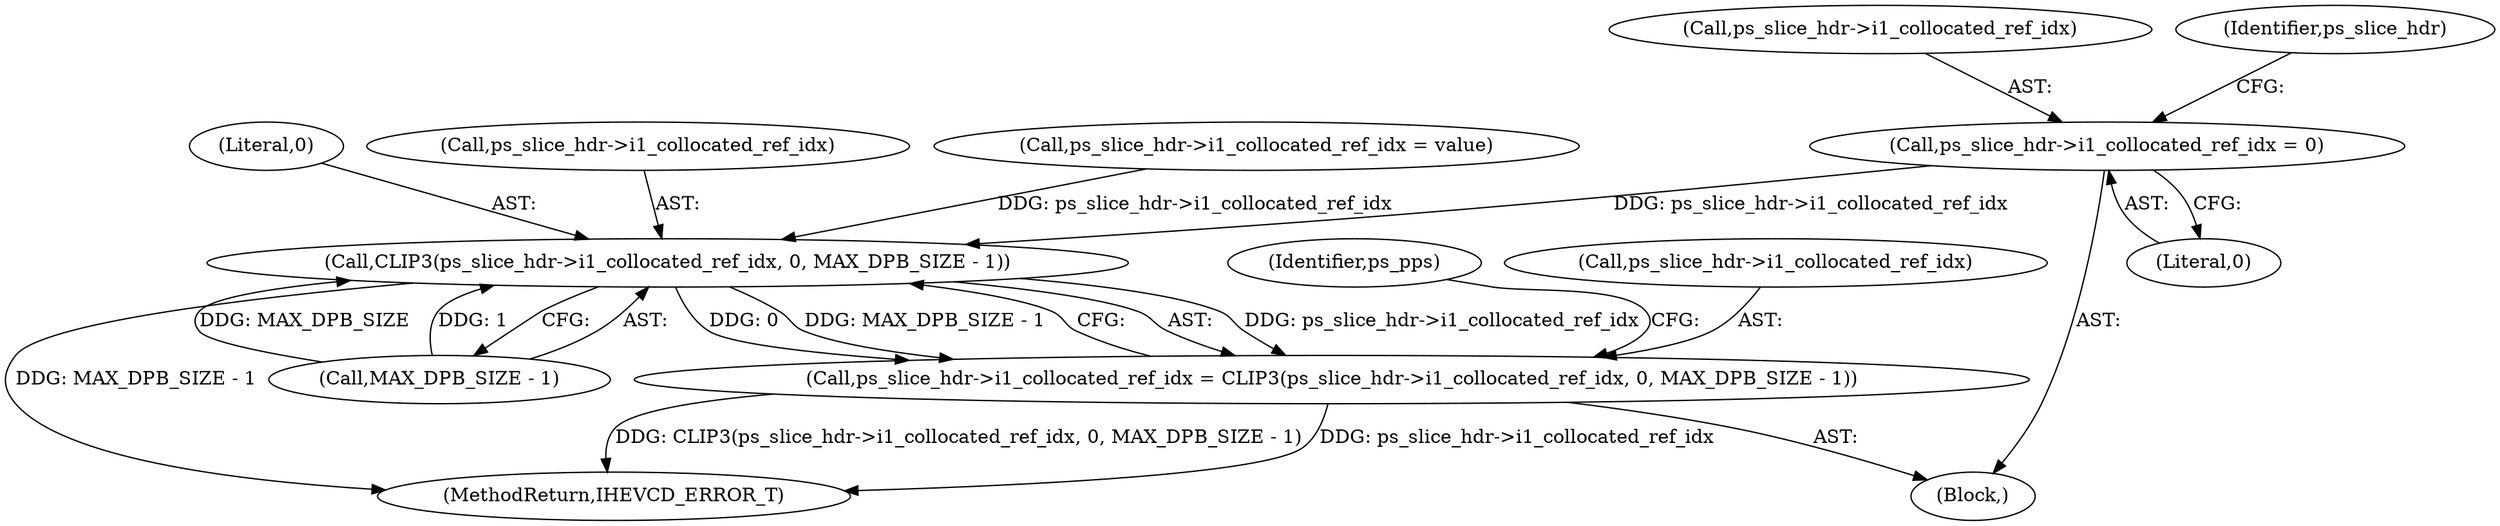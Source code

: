 digraph "0_Android_913d9e8d93d6b81bb8eac3fc2c1426651f5b259d@pointer" {
"1001337" [label="(Call,ps_slice_hdr->i1_collocated_ref_idx = 0)"];
"1001399" [label="(Call,CLIP3(ps_slice_hdr->i1_collocated_ref_idx, 0, MAX_DPB_SIZE - 1))"];
"1001395" [label="(Call,ps_slice_hdr->i1_collocated_ref_idx = CLIP3(ps_slice_hdr->i1_collocated_ref_idx, 0, MAX_DPB_SIZE - 1))"];
"1001411" [label="(Identifier,ps_pps)"];
"1001338" [label="(Call,ps_slice_hdr->i1_collocated_ref_idx)"];
"1001403" [label="(Literal,0)"];
"1001399" [label="(Call,CLIP3(ps_slice_hdr->i1_collocated_ref_idx, 0, MAX_DPB_SIZE - 1))"];
"1001395" [label="(Call,ps_slice_hdr->i1_collocated_ref_idx = CLIP3(ps_slice_hdr->i1_collocated_ref_idx, 0, MAX_DPB_SIZE - 1))"];
"1001337" [label="(Call,ps_slice_hdr->i1_collocated_ref_idx = 0)"];
"1001400" [label="(Call,ps_slice_hdr->i1_collocated_ref_idx)"];
"1001404" [label="(Call,MAX_DPB_SIZE - 1)"];
"1001390" [label="(Call,ps_slice_hdr->i1_collocated_ref_idx = value)"];
"1001344" [label="(Identifier,ps_slice_hdr)"];
"1001396" [label="(Call,ps_slice_hdr->i1_collocated_ref_idx)"];
"1002617" [label="(MethodReturn,IHEVCD_ERROR_T)"];
"1001341" [label="(Literal,0)"];
"1001168" [label="(Block,)"];
"1001337" -> "1001168"  [label="AST: "];
"1001337" -> "1001341"  [label="CFG: "];
"1001338" -> "1001337"  [label="AST: "];
"1001341" -> "1001337"  [label="AST: "];
"1001344" -> "1001337"  [label="CFG: "];
"1001337" -> "1001399"  [label="DDG: ps_slice_hdr->i1_collocated_ref_idx"];
"1001399" -> "1001395"  [label="AST: "];
"1001399" -> "1001404"  [label="CFG: "];
"1001400" -> "1001399"  [label="AST: "];
"1001403" -> "1001399"  [label="AST: "];
"1001404" -> "1001399"  [label="AST: "];
"1001395" -> "1001399"  [label="CFG: "];
"1001399" -> "1002617"  [label="DDG: MAX_DPB_SIZE - 1"];
"1001399" -> "1001395"  [label="DDG: ps_slice_hdr->i1_collocated_ref_idx"];
"1001399" -> "1001395"  [label="DDG: 0"];
"1001399" -> "1001395"  [label="DDG: MAX_DPB_SIZE - 1"];
"1001390" -> "1001399"  [label="DDG: ps_slice_hdr->i1_collocated_ref_idx"];
"1001404" -> "1001399"  [label="DDG: MAX_DPB_SIZE"];
"1001404" -> "1001399"  [label="DDG: 1"];
"1001395" -> "1001168"  [label="AST: "];
"1001396" -> "1001395"  [label="AST: "];
"1001411" -> "1001395"  [label="CFG: "];
"1001395" -> "1002617"  [label="DDG: CLIP3(ps_slice_hdr->i1_collocated_ref_idx, 0, MAX_DPB_SIZE - 1)"];
"1001395" -> "1002617"  [label="DDG: ps_slice_hdr->i1_collocated_ref_idx"];
}
